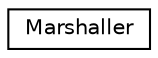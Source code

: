 digraph "Graphical Class Hierarchy"
{
  edge [fontname="Helvetica",fontsize="10",labelfontname="Helvetica",labelfontsize="10"];
  node [fontname="Helvetica",fontsize="10",shape=record];
  rankdir="LR";
  Node1 [label="Marshaller",height=0.2,width=0.4,color="black", fillcolor="white", style="filled",URL="$class_cake_1_1_o_r_m_1_1_marshaller.html"];
}
